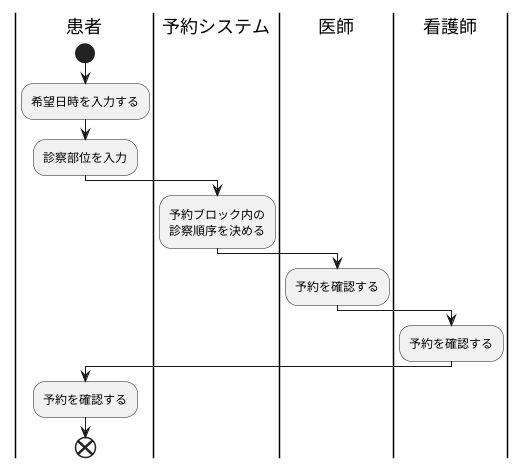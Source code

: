 @startuml
|患者|
start
:希望日時を入力する;
:診察部位を入力;
|予約システム|
:予約ブロック内の
診察順序を決める;
|医師|
:予約を確認する;
|看護師|
:予約を確認する;
|患者|
:予約を確認する;
end
@enduml
